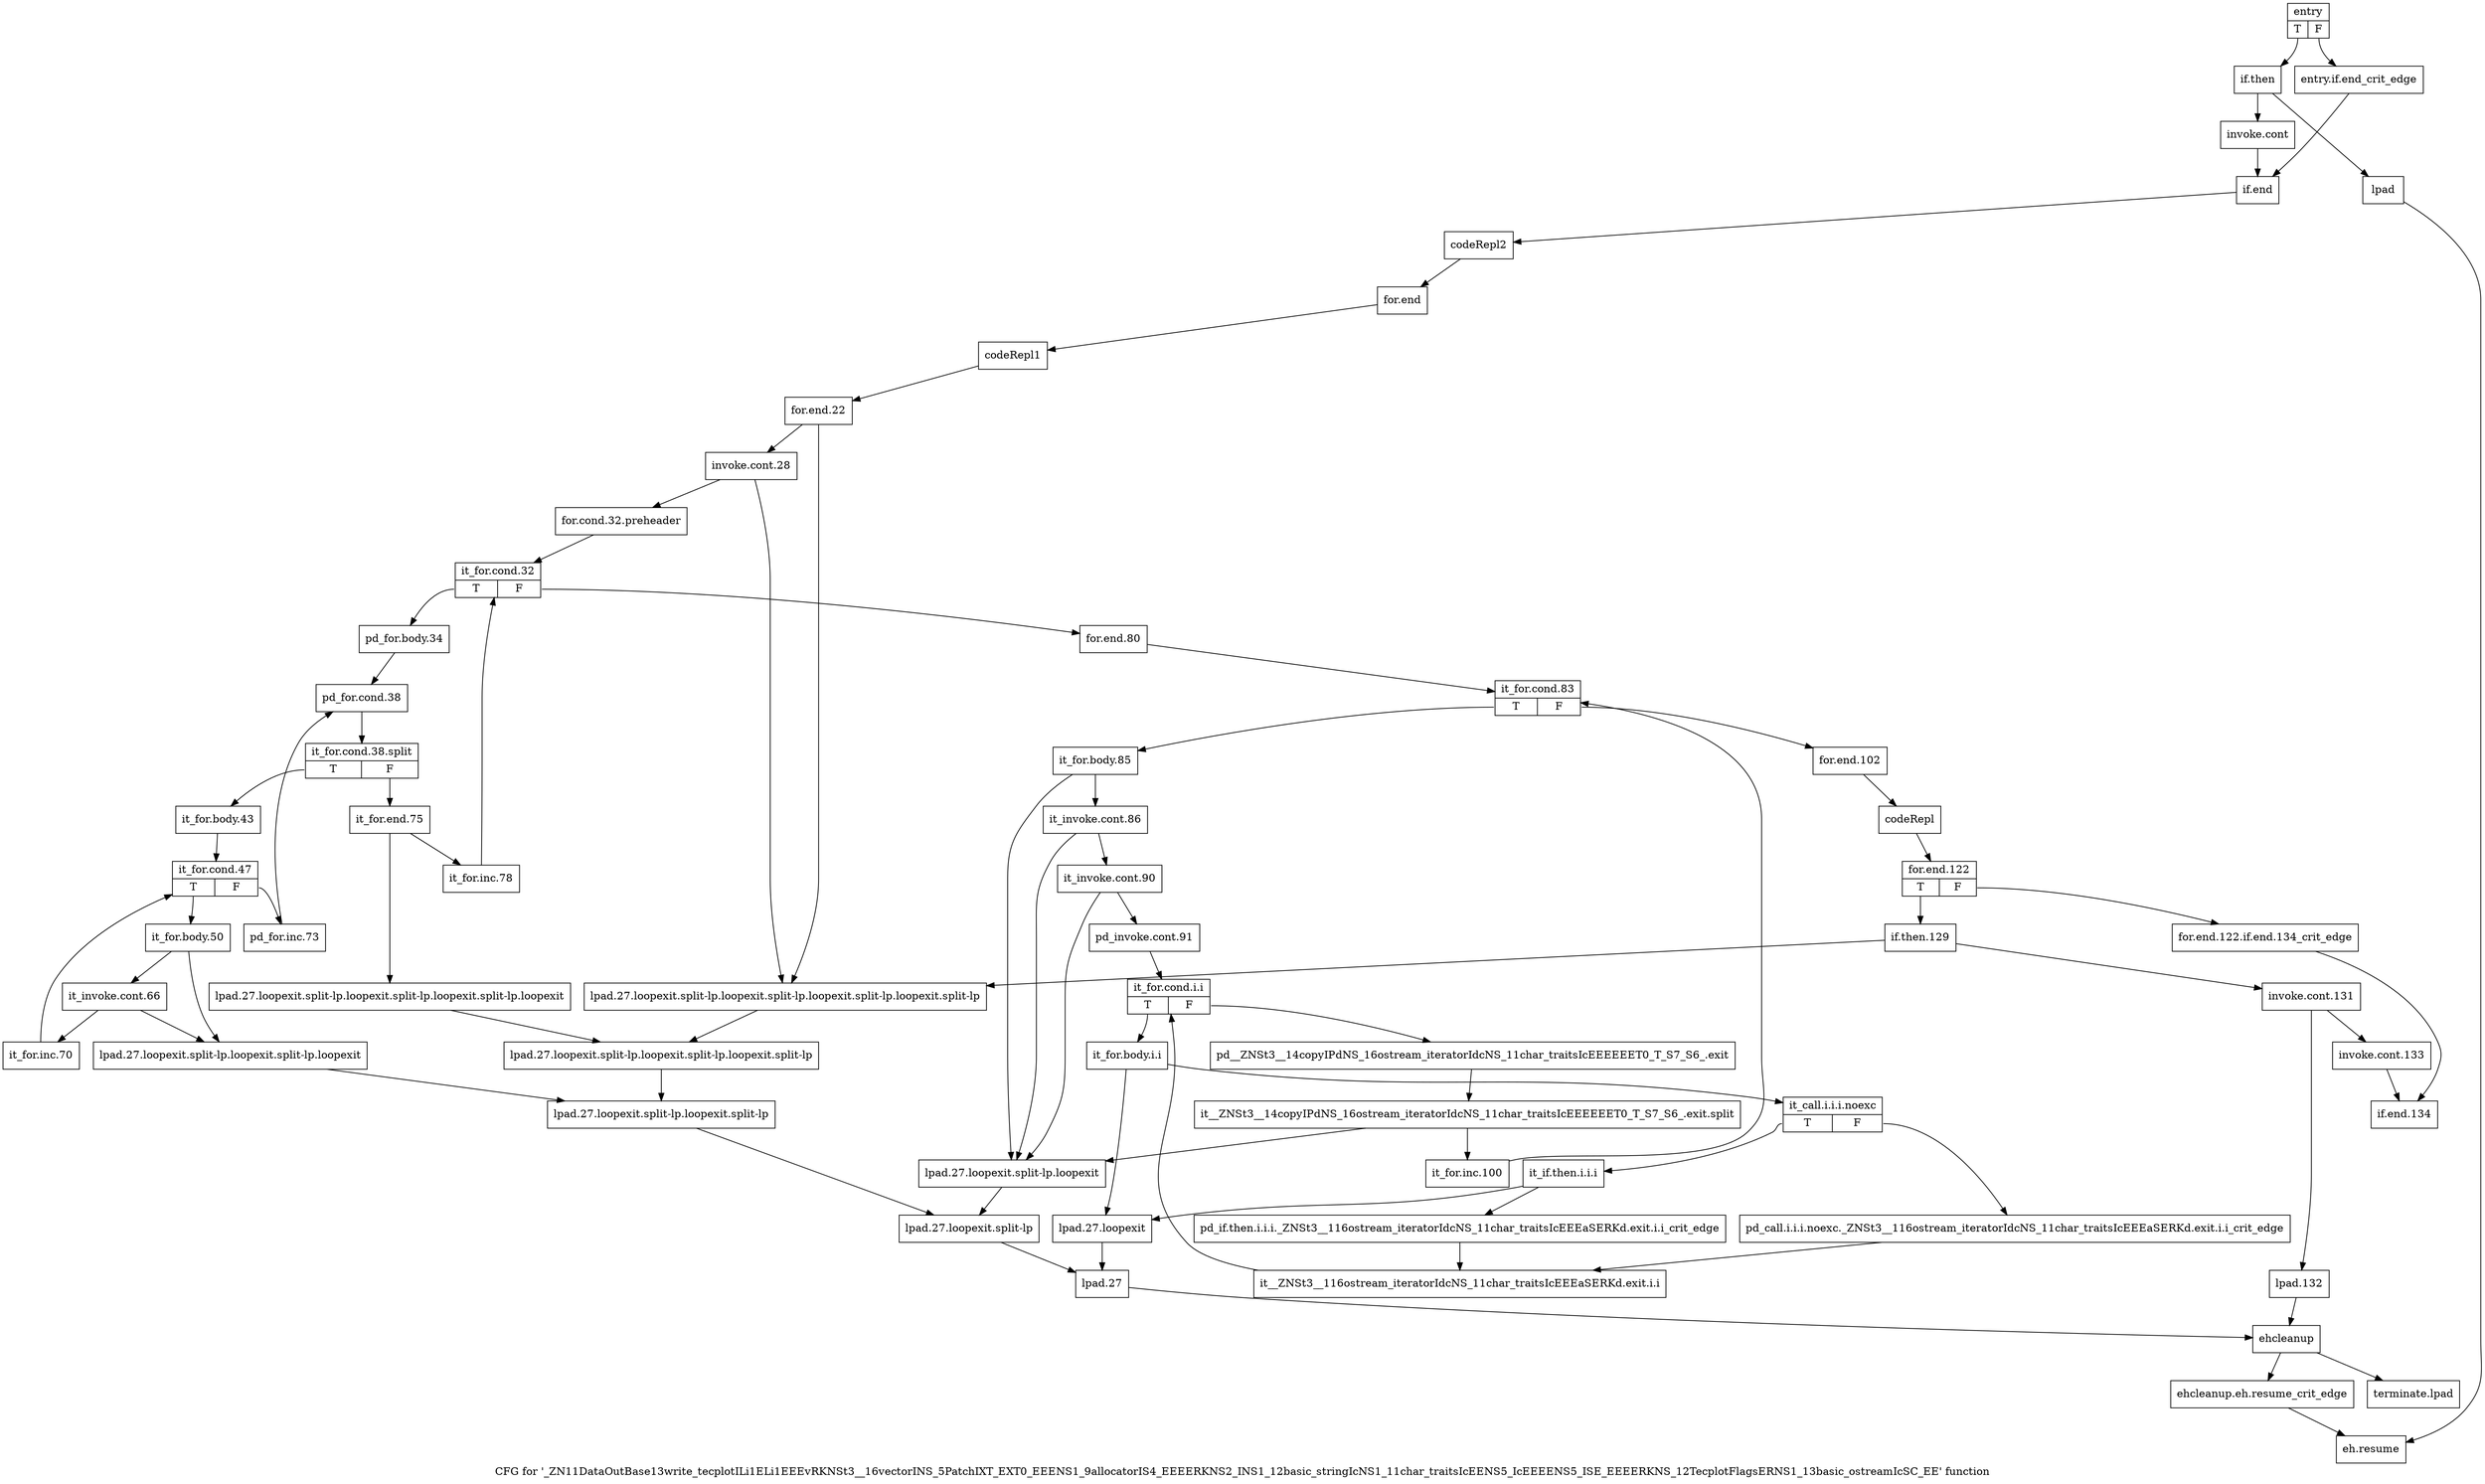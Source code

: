 digraph "CFG for '_ZN11DataOutBase13write_tecplotILi1ELi1EEEvRKNSt3__16vectorINS_5PatchIXT_EXT0_EEENS1_9allocatorIS4_EEEERKNS2_INS1_12basic_stringIcNS1_11char_traitsIcEENS5_IcEEEENS5_ISE_EEEERKNS_12TecplotFlagsERNS1_13basic_ostreamIcSC_EE' function" {
	label="CFG for '_ZN11DataOutBase13write_tecplotILi1ELi1EEEvRKNSt3__16vectorINS_5PatchIXT_EXT0_EEENS1_9allocatorIS4_EEEERKNS2_INS1_12basic_stringIcNS1_11char_traitsIcEENS5_IcEEEENS5_ISE_EEEERKNS_12TecplotFlagsERNS1_13basic_ostreamIcSC_EE' function";

	Node0x3542d70 [shape=record,label="{entry|{<s0>T|<s1>F}}"];
	Node0x3542d70:s0 -> Node0x3542e10;
	Node0x3542d70:s1 -> Node0x3542dc0;
	Node0x3542dc0 [shape=record,label="{entry.if.end_crit_edge}"];
	Node0x3542dc0 -> Node0x3542f00;
	Node0x3542e10 [shape=record,label="{if.then}"];
	Node0x3542e10 -> Node0x3542e60;
	Node0x3542e10 -> Node0x3542eb0;
	Node0x3542e60 [shape=record,label="{invoke.cont}"];
	Node0x3542e60 -> Node0x3542f00;
	Node0x3542eb0 [shape=record,label="{lpad}"];
	Node0x3542eb0 -> Node0x3548730;
	Node0x3542f00 [shape=record,label="{if.end}"];
	Node0x3542f00 -> Node0x3542f50;
	Node0x3542f50 [shape=record,label="{codeRepl2}"];
	Node0x3542f50 -> Node0x3542fa0;
	Node0x3542fa0 [shape=record,label="{for.end}"];
	Node0x3542fa0 -> Node0x3542ff0;
	Node0x3542ff0 [shape=record,label="{codeRepl1}"];
	Node0x3542ff0 -> Node0x3543040;
	Node0x3543040 [shape=record,label="{for.end.22}"];
	Node0x3543040 -> Node0x3543090;
	Node0x3543040 -> Node0x3547c90;
	Node0x3543090 [shape=record,label="{invoke.cont.28}"];
	Node0x3543090 -> Node0x35430e0;
	Node0x3543090 -> Node0x3547c90;
	Node0x35430e0 [shape=record,label="{for.cond.32.preheader}"];
	Node0x35430e0 -> Node0x3543130;
	Node0x3543130 [shape=record,label="{it_for.cond.32|{<s0>T|<s1>F}}"];
	Node0x3543130:s0 -> Node0x3547920;
	Node0x3543130:s1 -> Node0x3547f10;
	Node0x3547920 [shape=record,label="{pd_for.body.34}"];
	Node0x3547920 -> Node0x3547970;
	Node0x3547970 [shape=record,label="{pd_for.cond.38}"];
	Node0x3547970 -> Node0x9b00a90;
	Node0x9b00a90 [shape=record,label="{it_for.cond.38.split|{<s0>T|<s1>F}}"];
	Node0x9b00a90:s0 -> Node0x35479c0;
	Node0x9b00a90:s1 -> Node0x3547e70;
	Node0x35479c0 [shape=record,label="{it_for.body.43}"];
	Node0x35479c0 -> Node0x3547a10;
	Node0x3547a10 [shape=record,label="{it_for.cond.47|{<s0>T|<s1>F}}"];
	Node0x3547a10:s0 -> Node0x3547a60;
	Node0x3547a10:s1 -> Node0x3547e20;
	Node0x3547a60 [shape=record,label="{it_for.body.50}"];
	Node0x3547a60 -> Node0x3547ab0;
	Node0x3547a60 -> Node0x3547bf0;
	Node0x3547ab0 [shape=record,label="{it_invoke.cont.66}"];
	Node0x3547ab0 -> Node0x3547b00;
	Node0x3547ab0 -> Node0x3547bf0;
	Node0x3547b00 [shape=record,label="{it_for.inc.70}"];
	Node0x3547b00 -> Node0x3547a10;
	Node0x3547b50 [shape=record,label="{lpad.27.loopexit}"];
	Node0x3547b50 -> Node0x3547dd0;
	Node0x3547ba0 [shape=record,label="{lpad.27.loopexit.split-lp.loopexit}"];
	Node0x3547ba0 -> Node0x3547d80;
	Node0x3547bf0 [shape=record,label="{lpad.27.loopexit.split-lp.loopexit.split-lp.loopexit}"];
	Node0x3547bf0 -> Node0x3547d30;
	Node0x3547c40 [shape=record,label="{lpad.27.loopexit.split-lp.loopexit.split-lp.loopexit.split-lp.loopexit}"];
	Node0x3547c40 -> Node0x3547ce0;
	Node0x3547c90 [shape=record,label="{lpad.27.loopexit.split-lp.loopexit.split-lp.loopexit.split-lp.loopexit.split-lp}"];
	Node0x3547c90 -> Node0x3547ce0;
	Node0x3547ce0 [shape=record,label="{lpad.27.loopexit.split-lp.loopexit.split-lp.loopexit.split-lp}"];
	Node0x3547ce0 -> Node0x3547d30;
	Node0x3547d30 [shape=record,label="{lpad.27.loopexit.split-lp.loopexit.split-lp}"];
	Node0x3547d30 -> Node0x3547d80;
	Node0x3547d80 [shape=record,label="{lpad.27.loopexit.split-lp}"];
	Node0x3547d80 -> Node0x3547dd0;
	Node0x3547dd0 [shape=record,label="{lpad.27}"];
	Node0x3547dd0 -> Node0x3548690;
	Node0x3547e20 [shape=record,label="{pd_for.inc.73}"];
	Node0x3547e20 -> Node0x3547970;
	Node0x3547e70 [shape=record,label="{it_for.end.75}"];
	Node0x3547e70 -> Node0x3547ec0;
	Node0x3547e70 -> Node0x3547c40;
	Node0x3547ec0 [shape=record,label="{it_for.inc.78}"];
	Node0x3547ec0 -> Node0x3543130;
	Node0x3547f10 [shape=record,label="{for.end.80}"];
	Node0x3547f10 -> Node0x3547f60;
	Node0x3547f60 [shape=record,label="{it_for.cond.83|{<s0>T|<s1>F}}"];
	Node0x3547f60:s0 -> Node0x3547fb0;
	Node0x3547f60:s1 -> Node0x35483c0;
	Node0x3547fb0 [shape=record,label="{it_for.body.85}"];
	Node0x3547fb0 -> Node0x3548000;
	Node0x3547fb0 -> Node0x3547ba0;
	Node0x3548000 [shape=record,label="{it_invoke.cont.86}"];
	Node0x3548000 -> Node0x3548050;
	Node0x3548000 -> Node0x3547ba0;
	Node0x3548050 [shape=record,label="{it_invoke.cont.90}"];
	Node0x3548050 -> Node0x35480a0;
	Node0x3548050 -> Node0x3547ba0;
	Node0x35480a0 [shape=record,label="{pd_invoke.cont.91}"];
	Node0x35480a0 -> Node0x35480f0;
	Node0x35480f0 [shape=record,label="{it_for.cond.i.i|{<s0>T|<s1>F}}"];
	Node0x35480f0:s0 -> Node0x3548140;
	Node0x35480f0:s1 -> Node0x3548320;
	Node0x3548140 [shape=record,label="{it_for.body.i.i}"];
	Node0x3548140 -> Node0x3548190;
	Node0x3548140 -> Node0x3547b50;
	Node0x3548190 [shape=record,label="{it_call.i.i.i.noexc|{<s0>T|<s1>F}}"];
	Node0x3548190:s0 -> Node0x3548230;
	Node0x3548190:s1 -> Node0x35481e0;
	Node0x35481e0 [shape=record,label="{pd_call.i.i.i.noexc._ZNSt3__116ostream_iteratorIdcNS_11char_traitsIcEEEaSERKd.exit.i.i_crit_edge}"];
	Node0x35481e0 -> Node0x35482d0;
	Node0x3548230 [shape=record,label="{it_if.then.i.i.i}"];
	Node0x3548230 -> Node0x3548280;
	Node0x3548230 -> Node0x3547b50;
	Node0x3548280 [shape=record,label="{pd_if.then.i.i.i._ZNSt3__116ostream_iteratorIdcNS_11char_traitsIcEEEaSERKd.exit.i.i_crit_edge}"];
	Node0x3548280 -> Node0x35482d0;
	Node0x35482d0 [shape=record,label="{it__ZNSt3__116ostream_iteratorIdcNS_11char_traitsIcEEEaSERKd.exit.i.i}"];
	Node0x35482d0 -> Node0x35480f0;
	Node0x3548320 [shape=record,label="{pd__ZNSt3__14copyIPdNS_16ostream_iteratorIdcNS_11char_traitsIcEEEEEET0_T_S7_S6_.exit}"];
	Node0x3548320 -> Node0x9cfc2b0;
	Node0x9cfc2b0 [shape=record,label="{it__ZNSt3__14copyIPdNS_16ostream_iteratorIdcNS_11char_traitsIcEEEEEET0_T_S7_S6_.exit.split}"];
	Node0x9cfc2b0 -> Node0x3548370;
	Node0x9cfc2b0 -> Node0x3547ba0;
	Node0x3548370 [shape=record,label="{it_for.inc.100}"];
	Node0x3548370 -> Node0x3547f60;
	Node0x35483c0 [shape=record,label="{for.end.102}"];
	Node0x35483c0 -> Node0x3548410;
	Node0x3548410 [shape=record,label="{codeRepl}"];
	Node0x3548410 -> Node0x3548460;
	Node0x3548460 [shape=record,label="{for.end.122|{<s0>T|<s1>F}}"];
	Node0x3548460:s0 -> Node0x3548500;
	Node0x3548460:s1 -> Node0x35484b0;
	Node0x35484b0 [shape=record,label="{for.end.122.if.end.134_crit_edge}"];
	Node0x35484b0 -> Node0x3548640;
	Node0x3548500 [shape=record,label="{if.then.129}"];
	Node0x3548500 -> Node0x3548550;
	Node0x3548500 -> Node0x3547c90;
	Node0x3548550 [shape=record,label="{invoke.cont.131}"];
	Node0x3548550 -> Node0x35485a0;
	Node0x3548550 -> Node0x35485f0;
	Node0x35485a0 [shape=record,label="{invoke.cont.133}"];
	Node0x35485a0 -> Node0x3548640;
	Node0x35485f0 [shape=record,label="{lpad.132}"];
	Node0x35485f0 -> Node0x3548690;
	Node0x3548640 [shape=record,label="{if.end.134}"];
	Node0x3548690 [shape=record,label="{ehcleanup}"];
	Node0x3548690 -> Node0x35486e0;
	Node0x3548690 -> Node0x3548780;
	Node0x35486e0 [shape=record,label="{ehcleanup.eh.resume_crit_edge}"];
	Node0x35486e0 -> Node0x3548730;
	Node0x3548730 [shape=record,label="{eh.resume}"];
	Node0x3548780 [shape=record,label="{terminate.lpad}"];
}
